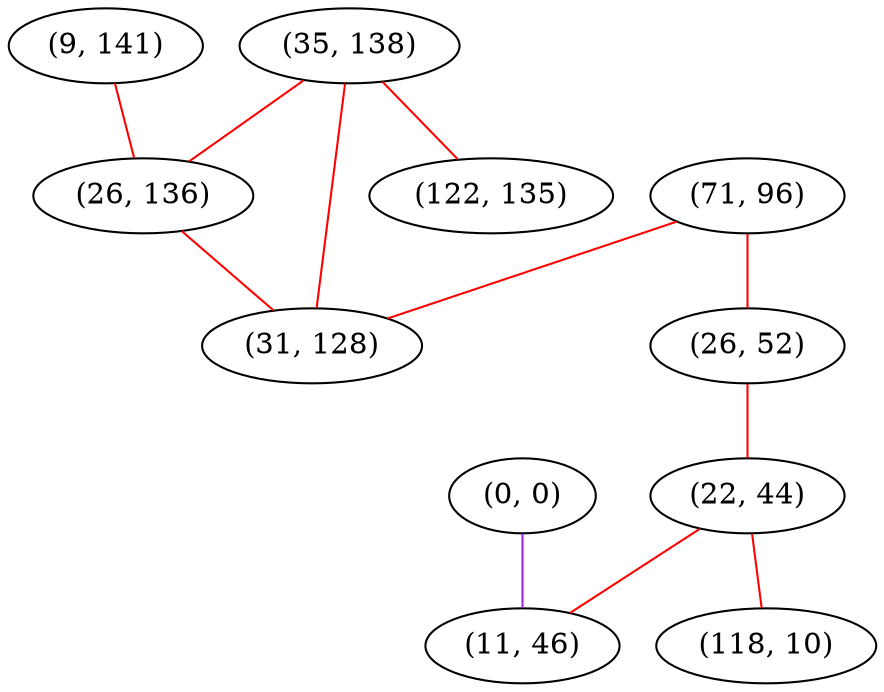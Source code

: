 graph "" {
"(9, 141)";
"(0, 0)";
"(71, 96)";
"(26, 52)";
"(22, 44)";
"(35, 138)";
"(26, 136)";
"(11, 46)";
"(122, 135)";
"(118, 10)";
"(31, 128)";
"(9, 141)" -- "(26, 136)"  [color=red, key=0, weight=1];
"(0, 0)" -- "(11, 46)"  [color=purple, key=0, weight=4];
"(71, 96)" -- "(31, 128)"  [color=red, key=0, weight=1];
"(71, 96)" -- "(26, 52)"  [color=red, key=0, weight=1];
"(26, 52)" -- "(22, 44)"  [color=red, key=0, weight=1];
"(22, 44)" -- "(118, 10)"  [color=red, key=0, weight=1];
"(22, 44)" -- "(11, 46)"  [color=red, key=0, weight=1];
"(35, 138)" -- "(122, 135)"  [color=red, key=0, weight=1];
"(35, 138)" -- "(26, 136)"  [color=red, key=0, weight=1];
"(35, 138)" -- "(31, 128)"  [color=red, key=0, weight=1];
"(26, 136)" -- "(31, 128)"  [color=red, key=0, weight=1];
}
